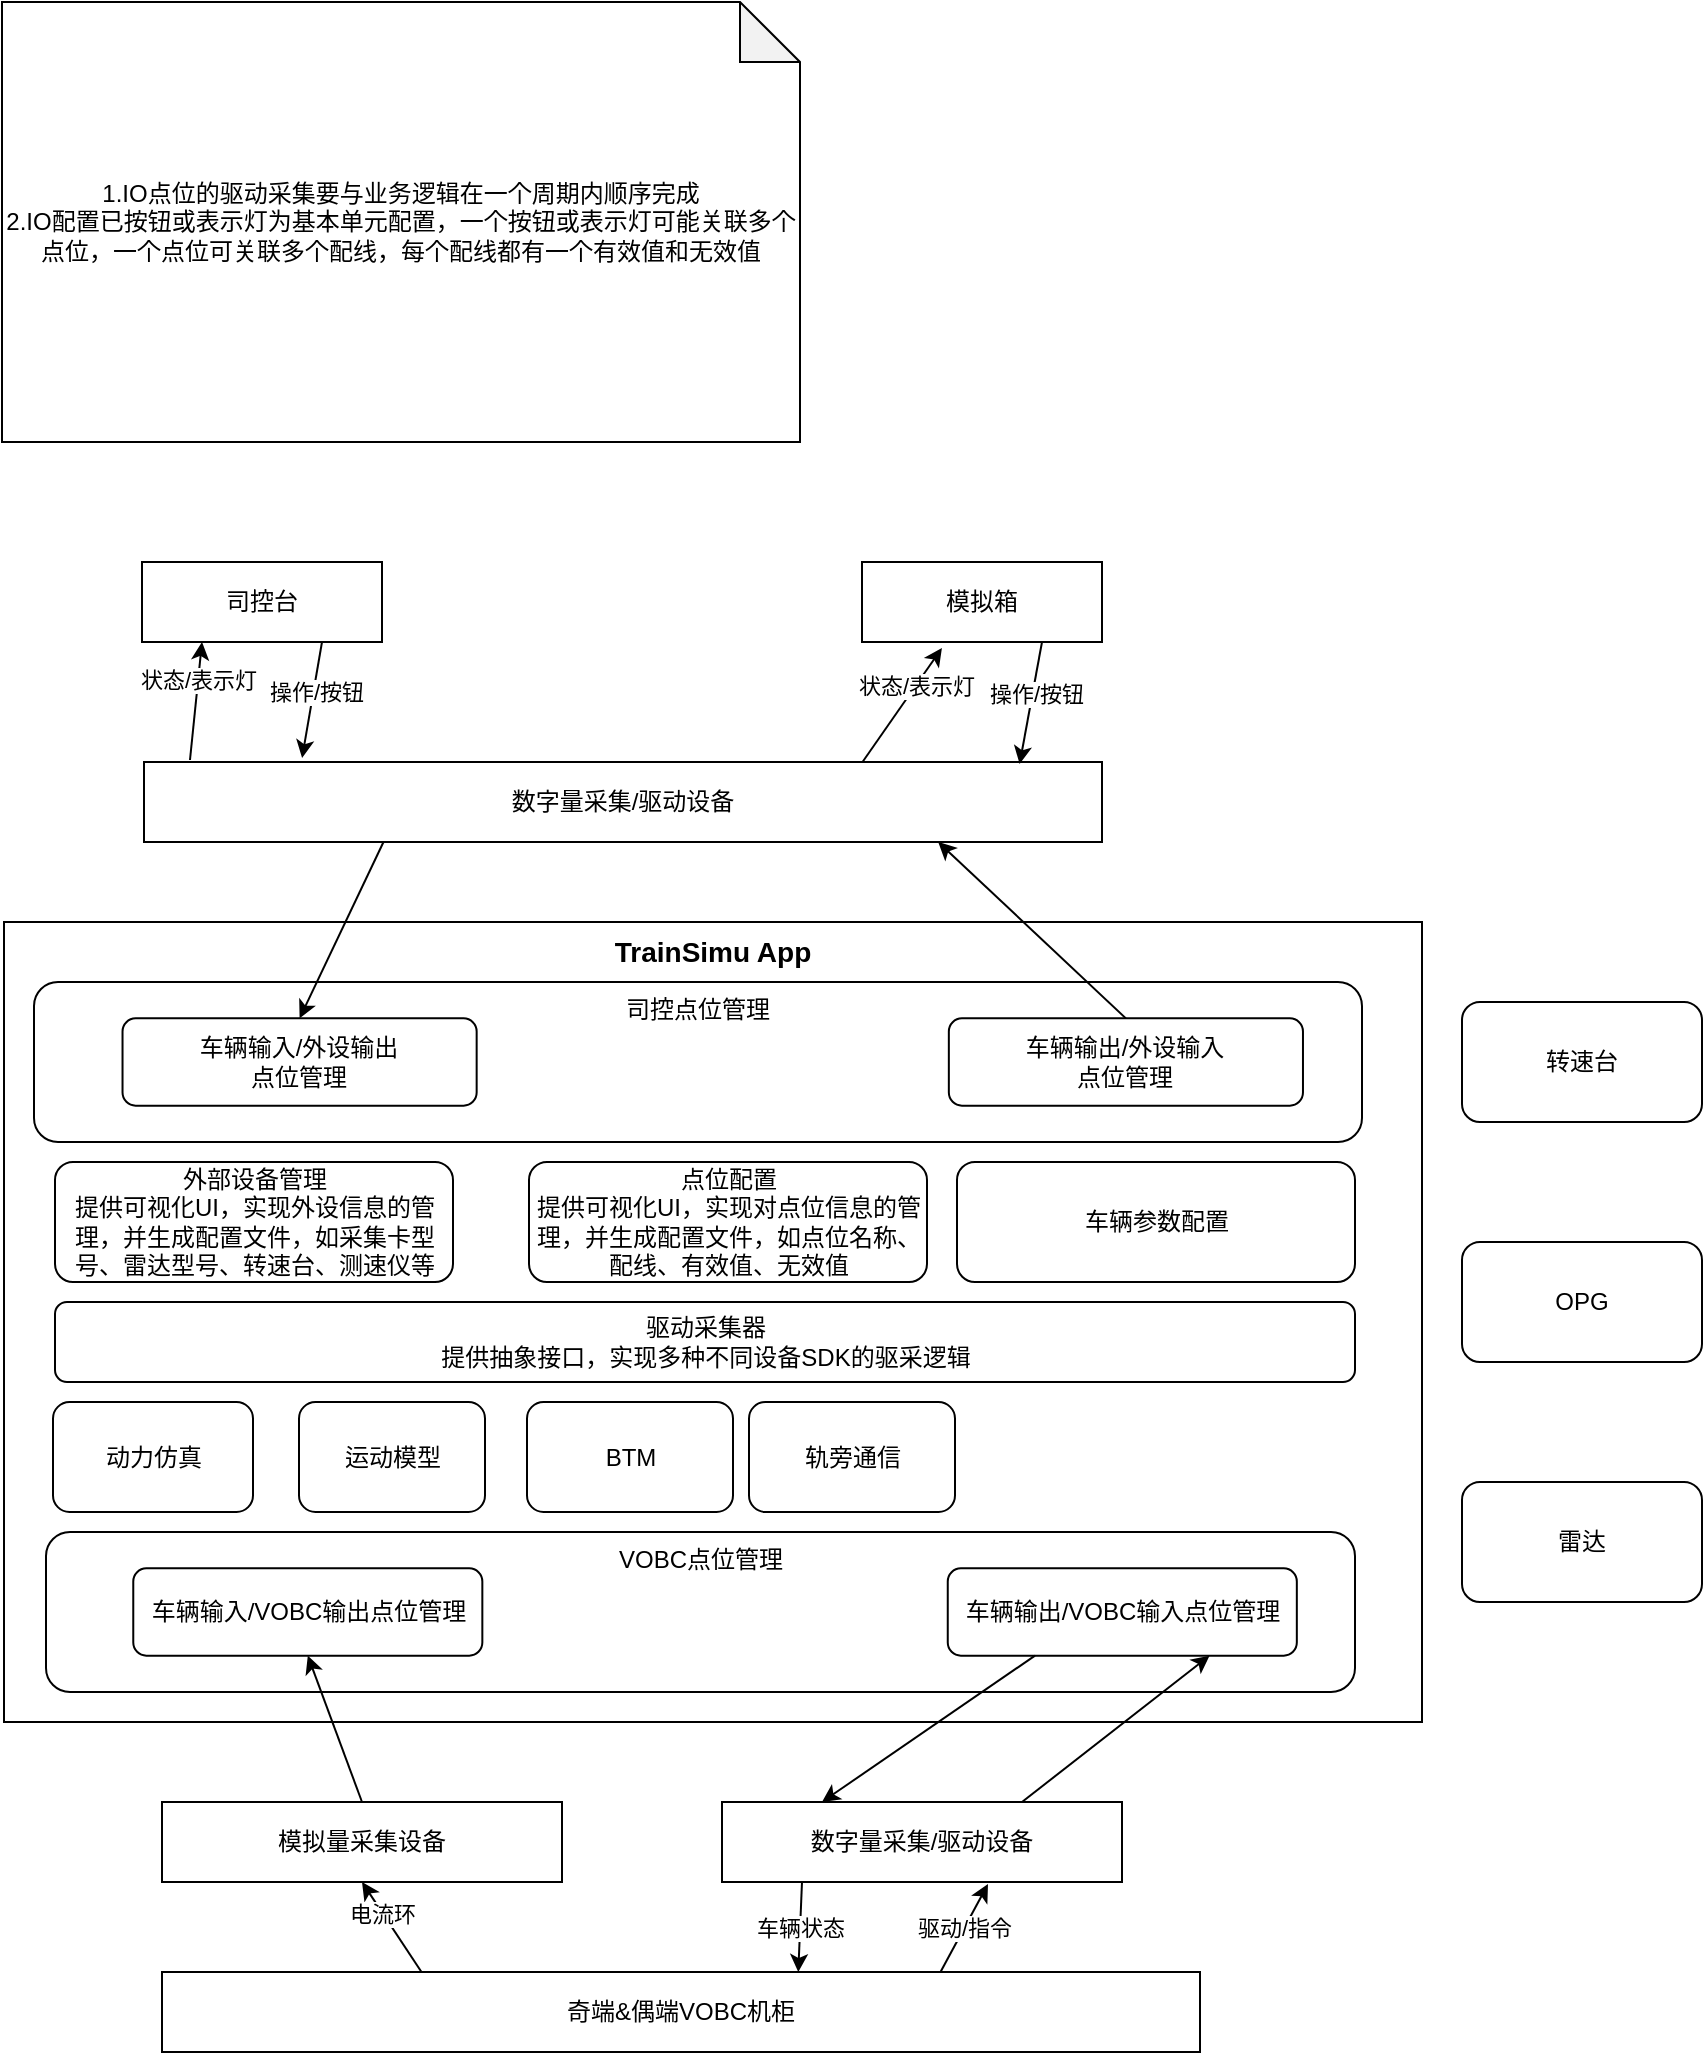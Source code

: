 <mxfile version="24.4.8" type="github">
  <diagram name="第 1 页" id="flT9kh5dxX5JUW0oUqpq">
    <mxGraphModel dx="1878" dy="1941" grid="1" gridSize="10" guides="1" tooltips="1" connect="1" arrows="1" fold="1" page="1" pageScale="1" pageWidth="827" pageHeight="1169" math="0" shadow="0">
      <root>
        <mxCell id="0" />
        <mxCell id="1" parent="0" />
        <mxCell id="9cagWILOptxMrmFHNgYF-1" value="司控台" style="rounded=0;whiteSpace=wrap;html=1;" vertex="1" parent="1">
          <mxGeometry x="110" y="100" width="120" height="40" as="geometry" />
        </mxCell>
        <mxCell id="9cagWILOptxMrmFHNgYF-2" value="模拟箱" style="rounded=0;whiteSpace=wrap;html=1;" vertex="1" parent="1">
          <mxGeometry x="470" y="100" width="120" height="40" as="geometry" />
        </mxCell>
        <mxCell id="9cagWILOptxMrmFHNgYF-3" value="数字量采集/驱动设备" style="rounded=0;whiteSpace=wrap;html=1;" vertex="1" parent="1">
          <mxGeometry x="111" y="200" width="479" height="40" as="geometry" />
        </mxCell>
        <mxCell id="9cagWILOptxMrmFHNgYF-4" value="TrainSimu App" style="rounded=0;whiteSpace=wrap;html=1;horizontal=1;verticalAlign=top;fontStyle=1;fontSize=14;" vertex="1" parent="1">
          <mxGeometry x="41" y="280" width="709" height="400" as="geometry" />
        </mxCell>
        <mxCell id="9cagWILOptxMrmFHNgYF-9" value="" style="group" vertex="1" connectable="0" parent="1">
          <mxGeometry x="62" y="585" width="654.5" height="80" as="geometry" />
        </mxCell>
        <mxCell id="9cagWILOptxMrmFHNgYF-10" value="VOBC点位管理" style="rounded=1;whiteSpace=wrap;html=1;verticalAlign=top;" vertex="1" parent="9cagWILOptxMrmFHNgYF-9">
          <mxGeometry width="654.5" height="80" as="geometry" />
        </mxCell>
        <mxCell id="9cagWILOptxMrmFHNgYF-11" value="车辆输入/VOBC输出点位管理" style="rounded=1;whiteSpace=wrap;html=1;" vertex="1" parent="9cagWILOptxMrmFHNgYF-9">
          <mxGeometry x="43.633" y="18.182" width="174.533" height="43.636" as="geometry" />
        </mxCell>
        <mxCell id="9cagWILOptxMrmFHNgYF-12" value="车辆输出/VOBC输入点位管理" style="rounded=1;whiteSpace=wrap;html=1;" vertex="1" parent="9cagWILOptxMrmFHNgYF-9">
          <mxGeometry x="450.878" y="18.182" width="174.533" height="43.636" as="geometry" />
        </mxCell>
        <mxCell id="9cagWILOptxMrmFHNgYF-13" value="" style="group" vertex="1" connectable="0" parent="1">
          <mxGeometry x="56" y="310" width="664" height="80" as="geometry" />
        </mxCell>
        <mxCell id="9cagWILOptxMrmFHNgYF-14" value="司控点位管理" style="rounded=1;whiteSpace=wrap;html=1;verticalAlign=top;" vertex="1" parent="9cagWILOptxMrmFHNgYF-13">
          <mxGeometry width="664" height="80" as="geometry" />
        </mxCell>
        <mxCell id="9cagWILOptxMrmFHNgYF-15" value="车辆输入/外设输出&lt;div&gt;点位管理&lt;/div&gt;" style="rounded=1;whiteSpace=wrap;html=1;" vertex="1" parent="9cagWILOptxMrmFHNgYF-13">
          <mxGeometry x="44.267" y="18.182" width="177.067" height="43.636" as="geometry" />
        </mxCell>
        <mxCell id="9cagWILOptxMrmFHNgYF-16" value="车辆输出/外设输入&lt;div&gt;点位管理&lt;/div&gt;" style="rounded=1;whiteSpace=wrap;html=1;" vertex="1" parent="9cagWILOptxMrmFHNgYF-13">
          <mxGeometry x="457.422" y="18.182" width="177.067" height="43.636" as="geometry" />
        </mxCell>
        <mxCell id="9cagWILOptxMrmFHNgYF-17" value="转速台" style="rounded=1;whiteSpace=wrap;html=1;" vertex="1" parent="1">
          <mxGeometry x="770" y="320" width="120" height="60" as="geometry" />
        </mxCell>
        <mxCell id="9cagWILOptxMrmFHNgYF-18" value="奇端&amp;amp;偶端VOBC机柜" style="rounded=0;whiteSpace=wrap;html=1;" vertex="1" parent="1">
          <mxGeometry x="120" y="805" width="519" height="40" as="geometry" />
        </mxCell>
        <mxCell id="9cagWILOptxMrmFHNgYF-30" value="驱动采集器&lt;div&gt;提供抽象接口，实现多种不同设备SDK的驱采逻辑&lt;/div&gt;" style="rounded=1;whiteSpace=wrap;html=1;" vertex="1" parent="1">
          <mxGeometry x="66.5" y="470" width="650" height="40" as="geometry" />
        </mxCell>
        <mxCell id="9cagWILOptxMrmFHNgYF-32" value="1.IO点位的驱动采集要与业务逻辑在一个周期内顺序完成&lt;div&gt;2.IO配置已按钮或表示灯为基本单元配置，一个按钮或表示灯可能关联多个点位，一个点位可关联多个配线，每个配线都有一个有效值和无效值&lt;/div&gt;" style="shape=note;whiteSpace=wrap;html=1;backgroundOutline=1;darkOpacity=0.05;" vertex="1" parent="1">
          <mxGeometry x="40" y="-180" width="399" height="220" as="geometry" />
        </mxCell>
        <mxCell id="9cagWILOptxMrmFHNgYF-33" value="点位配置&lt;div&gt;提供可视化UI，实现对点位信息的管理，并生成配置文件，如点位名称、配线、有效值、无效值&lt;/div&gt;" style="rounded=1;whiteSpace=wrap;html=1;" vertex="1" parent="1">
          <mxGeometry x="303.5" y="400" width="199" height="60" as="geometry" />
        </mxCell>
        <mxCell id="9cagWILOptxMrmFHNgYF-34" value="&lt;div&gt;外部设备管理&lt;/div&gt;&lt;div&gt;提供可视化UI，实现外设信息的管理，并生成配置文件，如采集卡型号、雷达型号、转速台、测速仪等&lt;/div&gt;" style="rounded=1;whiteSpace=wrap;html=1;" vertex="1" parent="1">
          <mxGeometry x="66.5" y="400" width="199" height="60" as="geometry" />
        </mxCell>
        <mxCell id="9cagWILOptxMrmFHNgYF-35" value="车辆参数配置" style="rounded=1;whiteSpace=wrap;html=1;" vertex="1" parent="1">
          <mxGeometry x="517.5" y="400" width="199" height="60" as="geometry" />
        </mxCell>
        <mxCell id="9cagWILOptxMrmFHNgYF-36" value="动力仿真" style="rounded=1;whiteSpace=wrap;html=1;" vertex="1" parent="1">
          <mxGeometry x="65.5" y="520" width="100" height="55" as="geometry" />
        </mxCell>
        <mxCell id="9cagWILOptxMrmFHNgYF-37" value="运动模型" style="rounded=1;whiteSpace=wrap;html=1;" vertex="1" parent="1">
          <mxGeometry x="188.5" y="520" width="93" height="55" as="geometry" />
        </mxCell>
        <mxCell id="9cagWILOptxMrmFHNgYF-38" value="BTM" style="rounded=1;whiteSpace=wrap;html=1;" vertex="1" parent="1">
          <mxGeometry x="302.5" y="520" width="103" height="55" as="geometry" />
        </mxCell>
        <mxCell id="9cagWILOptxMrmFHNgYF-42" value="数字量采集/驱动设备" style="rounded=0;whiteSpace=wrap;html=1;" vertex="1" parent="1">
          <mxGeometry x="400" y="720" width="200" height="40" as="geometry" />
        </mxCell>
        <mxCell id="9cagWILOptxMrmFHNgYF-43" value="模拟量采集设备" style="rounded=0;whiteSpace=wrap;html=1;" vertex="1" parent="1">
          <mxGeometry x="120" y="720" width="200" height="40" as="geometry" />
        </mxCell>
        <mxCell id="9cagWILOptxMrmFHNgYF-44" value="" style="endArrow=classic;html=1;rounded=0;exitX=0.75;exitY=0;exitDx=0;exitDy=0;entryX=0.665;entryY=1.025;entryDx=0;entryDy=0;entryPerimeter=0;" edge="1" parent="1" target="9cagWILOptxMrmFHNgYF-42" source="9cagWILOptxMrmFHNgYF-18">
          <mxGeometry relative="1" as="geometry">
            <mxPoint x="531" y="840" as="sourcePoint" />
            <mxPoint x="550" y="800" as="targetPoint" />
          </mxGeometry>
        </mxCell>
        <mxCell id="9cagWILOptxMrmFHNgYF-45" value="驱动/指令" style="edgeLabel;resizable=0;html=1;;align=center;verticalAlign=middle;" connectable="0" vertex="1" parent="9cagWILOptxMrmFHNgYF-44">
          <mxGeometry relative="1" as="geometry" />
        </mxCell>
        <mxCell id="9cagWILOptxMrmFHNgYF-46" value="" style="endArrow=classic;html=1;rounded=0;exitX=0.2;exitY=1;exitDx=0;exitDy=0;exitPerimeter=0;entryX=0.613;entryY=0;entryDx=0;entryDy=0;entryPerimeter=0;" edge="1" parent="1" source="9cagWILOptxMrmFHNgYF-42" target="9cagWILOptxMrmFHNgYF-18">
          <mxGeometry relative="1" as="geometry">
            <mxPoint x="390" y="800" as="sourcePoint" />
            <mxPoint x="440" y="839" as="targetPoint" />
          </mxGeometry>
        </mxCell>
        <mxCell id="9cagWILOptxMrmFHNgYF-47" value="车辆状态" style="edgeLabel;resizable=0;html=1;;align=center;verticalAlign=middle;" connectable="0" vertex="1" parent="9cagWILOptxMrmFHNgYF-46">
          <mxGeometry relative="1" as="geometry" />
        </mxCell>
        <mxCell id="9cagWILOptxMrmFHNgYF-48" value="" style="endArrow=classic;html=1;rounded=0;entryX=0.5;entryY=1;entryDx=0;entryDy=0;exitX=0.25;exitY=0;exitDx=0;exitDy=0;" edge="1" parent="1" target="9cagWILOptxMrmFHNgYF-43" source="9cagWILOptxMrmFHNgYF-18">
          <mxGeometry width="50" height="50" relative="1" as="geometry">
            <mxPoint x="190" y="840" as="sourcePoint" />
            <mxPoint x="250" y="780" as="targetPoint" />
          </mxGeometry>
        </mxCell>
        <mxCell id="9cagWILOptxMrmFHNgYF-49" value="电流环" style="edgeLabel;html=1;align=center;verticalAlign=middle;resizable=0;points=[];" vertex="1" connectable="0" parent="9cagWILOptxMrmFHNgYF-48">
          <mxGeometry x="0.317" y="1" relative="1" as="geometry">
            <mxPoint as="offset" />
          </mxGeometry>
        </mxCell>
        <mxCell id="9cagWILOptxMrmFHNgYF-50" value="" style="endArrow=classic;html=1;rounded=0;entryX=0.5;entryY=1;entryDx=0;entryDy=0;exitX=0.5;exitY=0;exitDx=0;exitDy=0;" edge="1" parent="1" source="9cagWILOptxMrmFHNgYF-43" target="9cagWILOptxMrmFHNgYF-11">
          <mxGeometry width="50" height="50" relative="1" as="geometry">
            <mxPoint x="100" y="990" as="sourcePoint" />
            <mxPoint x="150" y="940" as="targetPoint" />
          </mxGeometry>
        </mxCell>
        <mxCell id="9cagWILOptxMrmFHNgYF-51" value="" style="endArrow=classic;html=1;rounded=0;exitX=0.25;exitY=1;exitDx=0;exitDy=0;entryX=0.25;entryY=0;entryDx=0;entryDy=0;" edge="1" parent="1" source="9cagWILOptxMrmFHNgYF-12" target="9cagWILOptxMrmFHNgYF-42">
          <mxGeometry width="50" height="50" relative="1" as="geometry">
            <mxPoint x="520" y="980" as="sourcePoint" />
            <mxPoint x="570" y="930" as="targetPoint" />
          </mxGeometry>
        </mxCell>
        <mxCell id="9cagWILOptxMrmFHNgYF-52" value="" style="endArrow=classic;html=1;rounded=0;exitX=0.75;exitY=0;exitDx=0;exitDy=0;entryX=0.75;entryY=1;entryDx=0;entryDy=0;" edge="1" parent="1" source="9cagWILOptxMrmFHNgYF-42" target="9cagWILOptxMrmFHNgYF-12">
          <mxGeometry width="50" height="50" relative="1" as="geometry">
            <mxPoint x="570" y="1000" as="sourcePoint" />
            <mxPoint x="620" y="950" as="targetPoint" />
          </mxGeometry>
        </mxCell>
        <mxCell id="9cagWILOptxMrmFHNgYF-53" value="" style="endArrow=classic;html=1;rounded=0;entryX=0.829;entryY=1;entryDx=0;entryDy=0;exitX=0.5;exitY=0;exitDx=0;exitDy=0;entryPerimeter=0;" edge="1" parent="1" source="9cagWILOptxMrmFHNgYF-16" target="9cagWILOptxMrmFHNgYF-3">
          <mxGeometry width="50" height="50" relative="1" as="geometry">
            <mxPoint x="590" y="230" as="sourcePoint" />
            <mxPoint x="740" y="240" as="targetPoint" />
          </mxGeometry>
        </mxCell>
        <mxCell id="9cagWILOptxMrmFHNgYF-54" value="" style="endArrow=classic;html=1;rounded=0;entryX=0.5;entryY=0;entryDx=0;entryDy=0;exitX=0.25;exitY=1;exitDx=0;exitDy=0;" edge="1" parent="1" source="9cagWILOptxMrmFHNgYF-3" target="9cagWILOptxMrmFHNgYF-15">
          <mxGeometry width="50" height="50" relative="1" as="geometry">
            <mxPoint x="90" y="250" as="sourcePoint" />
            <mxPoint x="140" y="200" as="targetPoint" />
          </mxGeometry>
        </mxCell>
        <mxCell id="9cagWILOptxMrmFHNgYF-55" value="OPG" style="rounded=1;whiteSpace=wrap;html=1;" vertex="1" parent="1">
          <mxGeometry x="770" y="440" width="120" height="60" as="geometry" />
        </mxCell>
        <mxCell id="9cagWILOptxMrmFHNgYF-56" value="雷达" style="rounded=1;whiteSpace=wrap;html=1;" vertex="1" parent="1">
          <mxGeometry x="770" y="560" width="120" height="60" as="geometry" />
        </mxCell>
        <mxCell id="9cagWILOptxMrmFHNgYF-57" value="" style="endArrow=classic;html=1;rounded=0;exitX=0.75;exitY=0;exitDx=0;exitDy=0;entryX=0.333;entryY=1.075;entryDx=0;entryDy=0;entryPerimeter=0;" edge="1" parent="1" source="9cagWILOptxMrmFHNgYF-3" target="9cagWILOptxMrmFHNgYF-2">
          <mxGeometry width="50" height="50" relative="1" as="geometry">
            <mxPoint x="690" y="190" as="sourcePoint" />
            <mxPoint x="740" y="140" as="targetPoint" />
          </mxGeometry>
        </mxCell>
        <mxCell id="9cagWILOptxMrmFHNgYF-58" value="状态/表示灯" style="edgeLabel;html=1;align=center;verticalAlign=middle;resizable=0;points=[];" vertex="1" connectable="0" parent="9cagWILOptxMrmFHNgYF-57">
          <mxGeometry x="0.35" relative="1" as="geometry">
            <mxPoint as="offset" />
          </mxGeometry>
        </mxCell>
        <mxCell id="9cagWILOptxMrmFHNgYF-59" value="" style="endArrow=classic;html=1;rounded=0;exitX=0.75;exitY=1;exitDx=0;exitDy=0;entryX=0.914;entryY=0.025;entryDx=0;entryDy=0;entryPerimeter=0;" edge="1" parent="1" source="9cagWILOptxMrmFHNgYF-2" target="9cagWILOptxMrmFHNgYF-3">
          <mxGeometry width="50" height="50" relative="1" as="geometry">
            <mxPoint x="650" y="180" as="sourcePoint" />
            <mxPoint x="700" y="130" as="targetPoint" />
          </mxGeometry>
        </mxCell>
        <mxCell id="9cagWILOptxMrmFHNgYF-60" value="操作/按钮" style="edgeLabel;html=1;align=center;verticalAlign=middle;resizable=0;points=[];" vertex="1" connectable="0" parent="9cagWILOptxMrmFHNgYF-59">
          <mxGeometry x="-0.163" y="1" relative="1" as="geometry">
            <mxPoint as="offset" />
          </mxGeometry>
        </mxCell>
        <mxCell id="9cagWILOptxMrmFHNgYF-61" value="" style="endArrow=classic;html=1;rounded=0;exitX=0.048;exitY=-0.025;exitDx=0;exitDy=0;entryX=0.25;entryY=1;entryDx=0;entryDy=0;exitPerimeter=0;" edge="1" parent="1" source="9cagWILOptxMrmFHNgYF-3" target="9cagWILOptxMrmFHNgYF-1">
          <mxGeometry width="50" height="50" relative="1" as="geometry">
            <mxPoint x="131" y="199" as="sourcePoint" />
            <mxPoint x="171" y="122" as="targetPoint" />
          </mxGeometry>
        </mxCell>
        <mxCell id="9cagWILOptxMrmFHNgYF-62" value="状态/表示灯" style="edgeLabel;html=1;align=center;verticalAlign=middle;resizable=0;points=[];" vertex="1" connectable="0" parent="9cagWILOptxMrmFHNgYF-61">
          <mxGeometry x="0.35" relative="1" as="geometry">
            <mxPoint as="offset" />
          </mxGeometry>
        </mxCell>
        <mxCell id="9cagWILOptxMrmFHNgYF-63" value="" style="endArrow=classic;html=1;rounded=0;exitX=0.75;exitY=1;exitDx=0;exitDy=0;entryX=0.165;entryY=-0.05;entryDx=0;entryDy=0;entryPerimeter=0;" edge="1" parent="1" source="9cagWILOptxMrmFHNgYF-1" target="9cagWILOptxMrmFHNgYF-3">
          <mxGeometry width="50" height="50" relative="1" as="geometry">
            <mxPoint x="221" y="119" as="sourcePoint" />
            <mxPoint x="210" y="200" as="targetPoint" />
          </mxGeometry>
        </mxCell>
        <mxCell id="9cagWILOptxMrmFHNgYF-64" value="操作/按钮" style="edgeLabel;html=1;align=center;verticalAlign=middle;resizable=0;points=[];" vertex="1" connectable="0" parent="9cagWILOptxMrmFHNgYF-63">
          <mxGeometry x="-0.163" y="1" relative="1" as="geometry">
            <mxPoint as="offset" />
          </mxGeometry>
        </mxCell>
        <mxCell id="9cagWILOptxMrmFHNgYF-65" value="轨旁通信" style="rounded=1;whiteSpace=wrap;html=1;" vertex="1" parent="1">
          <mxGeometry x="413.5" y="520" width="103" height="55" as="geometry" />
        </mxCell>
      </root>
    </mxGraphModel>
  </diagram>
</mxfile>
